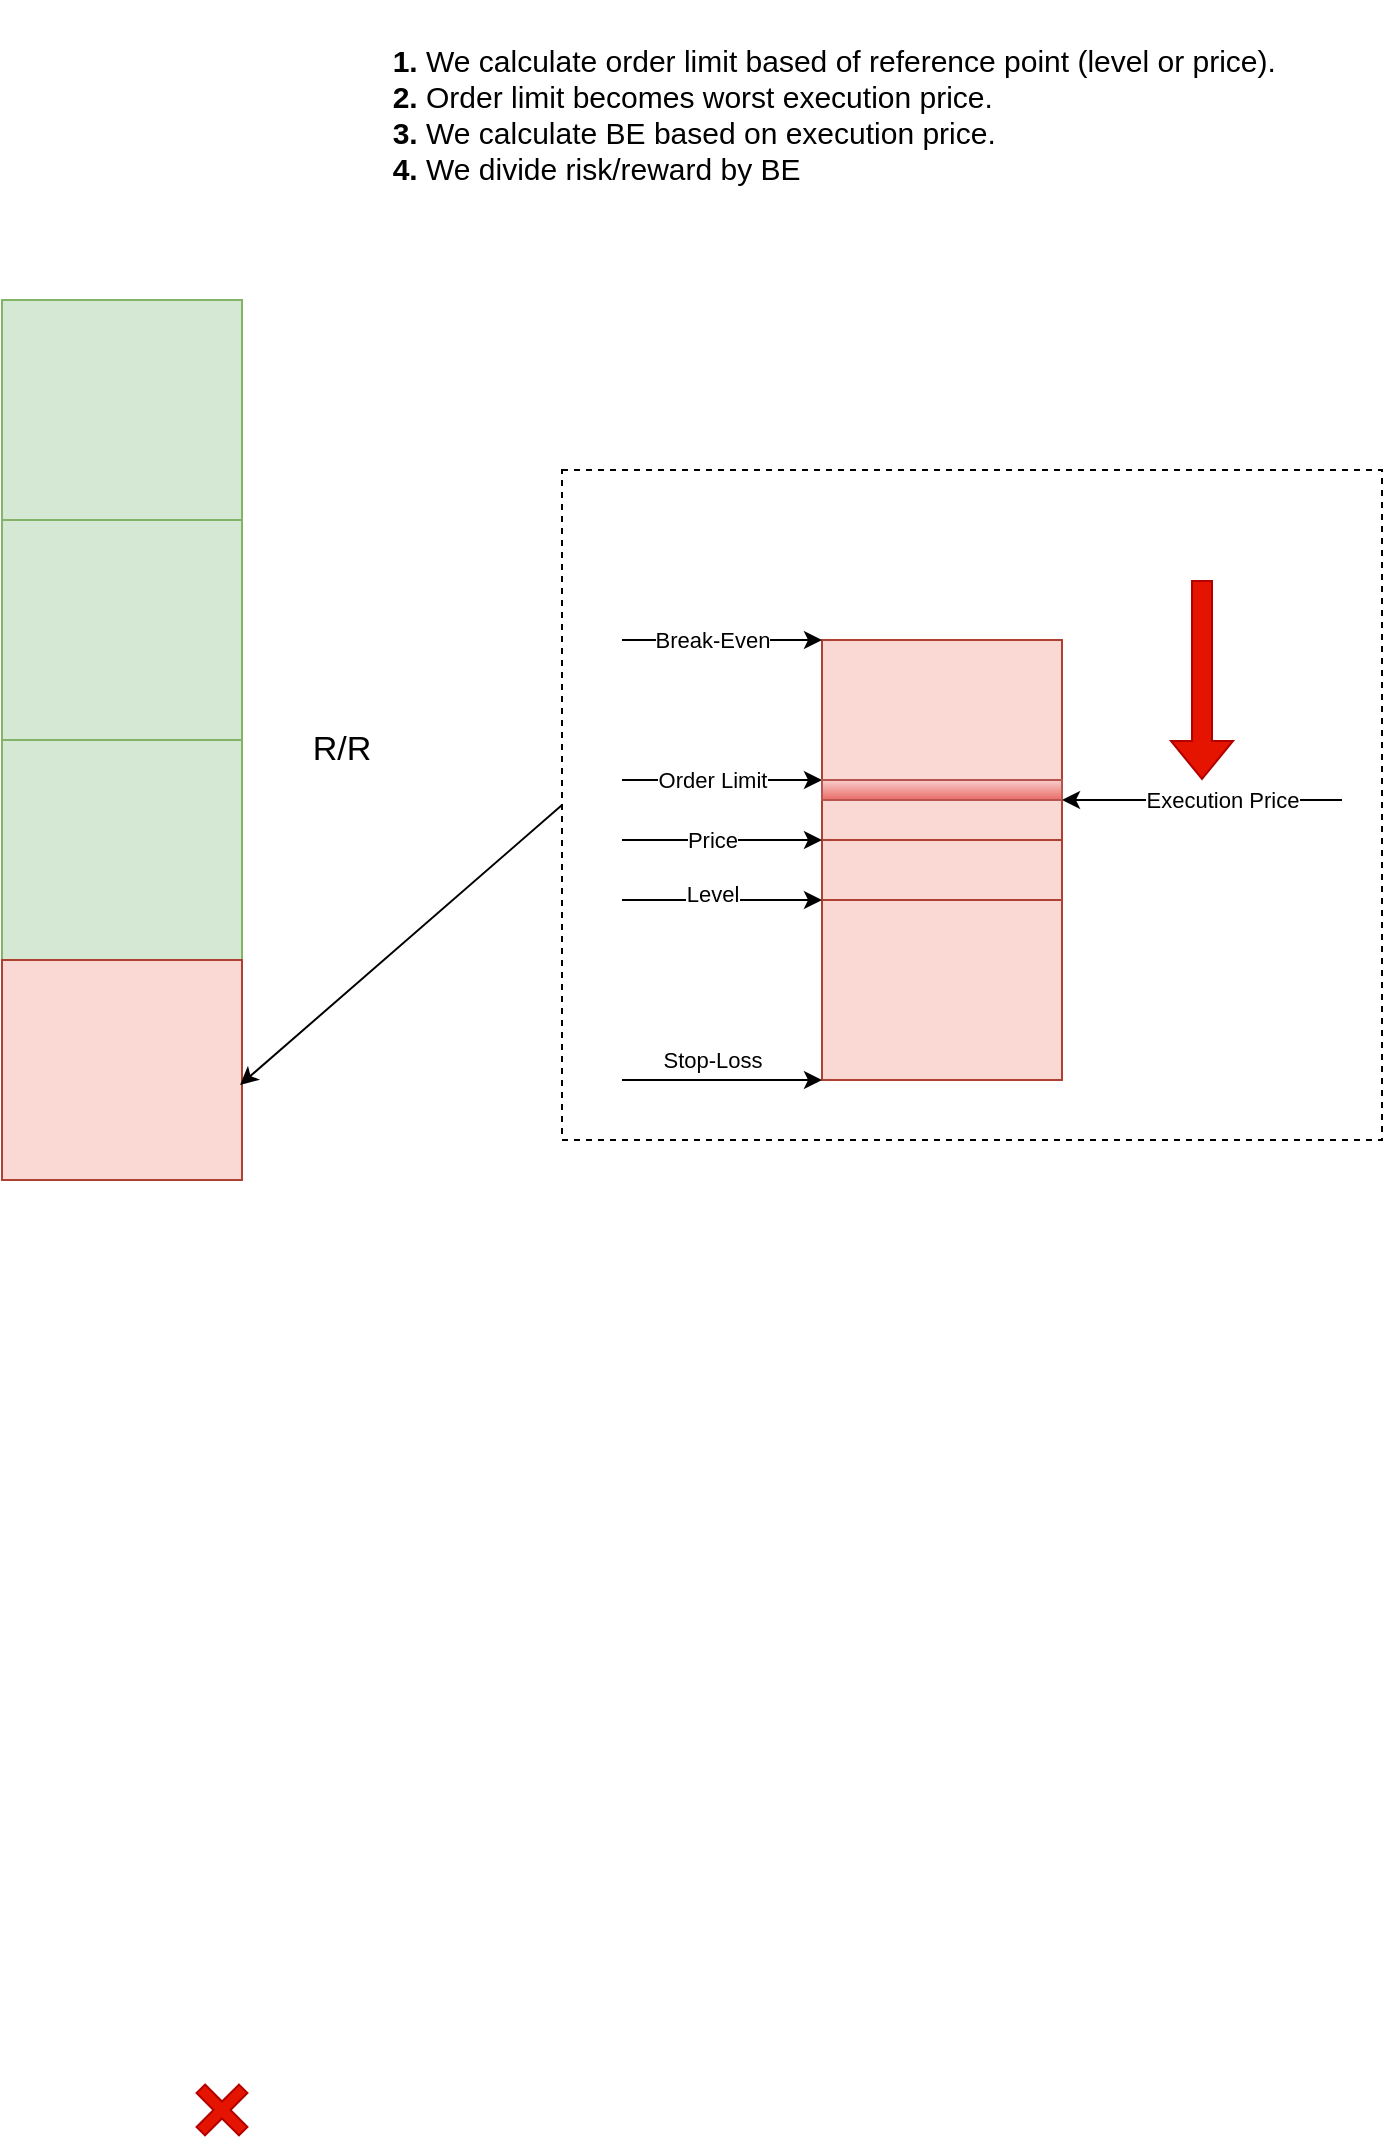 <mxfile version="24.1.0" type="device">
  <diagram name="Page-1" id="j-MaNXyUL6Ljd3Kbs1A1">
    <mxGraphModel dx="1434" dy="837" grid="1" gridSize="10" guides="1" tooltips="1" connect="1" arrows="1" fold="1" page="1" pageScale="1" pageWidth="850" pageHeight="1100" math="0" shadow="0">
      <root>
        <mxCell id="0" />
        <mxCell id="1" parent="0" />
        <mxCell id="G4bdY_BmcVsglZIs1OtU-32" value="" style="rounded=0;whiteSpace=wrap;html=1;fillColor=none;dashed=1;" vertex="1" parent="1">
          <mxGeometry x="380" y="285" width="410" height="335" as="geometry" />
        </mxCell>
        <mxCell id="k13MN9PNjsYVJc43l-up-2" value="" style="rounded=0;whiteSpace=wrap;html=1;fillColor=#d5e8d4;strokeColor=#82b366;" parent="1" vertex="1">
          <mxGeometry x="100" y="420" width="120" height="110" as="geometry" />
        </mxCell>
        <mxCell id="k13MN9PNjsYVJc43l-up-3" value="" style="rounded=0;whiteSpace=wrap;html=1;fillColor=#fad9d5;strokeColor=#ae4132;" parent="1" vertex="1">
          <mxGeometry x="100" y="530" width="120" height="110" as="geometry" />
        </mxCell>
        <mxCell id="k13MN9PNjsYVJc43l-up-45" value="" style="shape=cross;whiteSpace=wrap;html=1;rotation=45;fillColor=#e51400;fontColor=#ffffff;strokeColor=#B20000;" parent="1" vertex="1">
          <mxGeometry x="195" y="1090" width="30" height="30" as="geometry" />
        </mxCell>
        <mxCell id="G4bdY_BmcVsglZIs1OtU-1" value="" style="rounded=0;whiteSpace=wrap;html=1;fillColor=#d5e8d4;strokeColor=#82b366;" vertex="1" parent="1">
          <mxGeometry x="100" y="310" width="120" height="110" as="geometry" />
        </mxCell>
        <mxCell id="G4bdY_BmcVsglZIs1OtU-2" value="" style="rounded=0;whiteSpace=wrap;html=1;fillColor=#d5e8d4;strokeColor=#82b366;" vertex="1" parent="1">
          <mxGeometry x="100" y="200" width="120" height="110" as="geometry" />
        </mxCell>
        <mxCell id="G4bdY_BmcVsglZIs1OtU-3" value="R/R" style="text;html=1;align=center;verticalAlign=middle;whiteSpace=wrap;rounded=0;fontSize=17;" vertex="1" parent="1">
          <mxGeometry x="240" y="410" width="60" height="30" as="geometry" />
        </mxCell>
        <mxCell id="G4bdY_BmcVsglZIs1OtU-4" value="" style="rounded=0;whiteSpace=wrap;html=1;fillColor=#fad9d5;strokeColor=#ae4132;" vertex="1" parent="1">
          <mxGeometry x="510" y="500" width="120" height="90" as="geometry" />
        </mxCell>
        <mxCell id="G4bdY_BmcVsglZIs1OtU-6" value="" style="rounded=0;whiteSpace=wrap;html=1;fillColor=#fad9d5;strokeColor=#ae4132;" vertex="1" parent="1">
          <mxGeometry x="510" y="470" width="120" height="30" as="geometry" />
        </mxCell>
        <mxCell id="G4bdY_BmcVsglZIs1OtU-7" value="" style="rounded=0;whiteSpace=wrap;html=1;fillColor=#fad9d5;strokeColor=#ae4132;" vertex="1" parent="1">
          <mxGeometry x="510" y="440" width="120" height="30" as="geometry" />
        </mxCell>
        <mxCell id="G4bdY_BmcVsglZIs1OtU-8" value="" style="rounded=0;whiteSpace=wrap;html=1;fillColor=#fad9d5;strokeColor=#ae4132;" vertex="1" parent="1">
          <mxGeometry x="510" y="370" width="120" height="70" as="geometry" />
        </mxCell>
        <mxCell id="G4bdY_BmcVsglZIs1OtU-9" value="" style="endArrow=classic;html=1;rounded=0;entryX=0;entryY=1;entryDx=0;entryDy=0;" edge="1" parent="1" target="G4bdY_BmcVsglZIs1OtU-6">
          <mxGeometry width="50" height="50" relative="1" as="geometry">
            <mxPoint x="410" y="500" as="sourcePoint" />
            <mxPoint x="480" y="350" as="targetPoint" />
          </mxGeometry>
        </mxCell>
        <mxCell id="G4bdY_BmcVsglZIs1OtU-10" value="Level" style="edgeLabel;html=1;align=center;verticalAlign=middle;resizable=0;points=[];" vertex="1" connectable="0" parent="G4bdY_BmcVsglZIs1OtU-9">
          <mxGeometry x="-0.4" y="3" relative="1" as="geometry">
            <mxPoint x="15" as="offset" />
          </mxGeometry>
        </mxCell>
        <mxCell id="G4bdY_BmcVsglZIs1OtU-12" value="" style="endArrow=classic;html=1;rounded=0;entryX=0;entryY=1;entryDx=0;entryDy=0;" edge="1" parent="1">
          <mxGeometry width="50" height="50" relative="1" as="geometry">
            <mxPoint x="410" y="590" as="sourcePoint" />
            <mxPoint x="510" y="590" as="targetPoint" />
          </mxGeometry>
        </mxCell>
        <mxCell id="G4bdY_BmcVsglZIs1OtU-13" value="Stop-Loss" style="edgeLabel;html=1;align=center;verticalAlign=middle;resizable=0;points=[];" vertex="1" connectable="0" parent="G4bdY_BmcVsglZIs1OtU-12">
          <mxGeometry x="-0.4" y="3" relative="1" as="geometry">
            <mxPoint x="15" y="-7" as="offset" />
          </mxGeometry>
        </mxCell>
        <mxCell id="G4bdY_BmcVsglZIs1OtU-19" value="" style="endArrow=classic;html=1;rounded=0;entryX=0;entryY=1;entryDx=0;entryDy=0;" edge="1" parent="1">
          <mxGeometry width="50" height="50" relative="1" as="geometry">
            <mxPoint x="410" y="470" as="sourcePoint" />
            <mxPoint x="510" y="470" as="targetPoint" />
          </mxGeometry>
        </mxCell>
        <mxCell id="G4bdY_BmcVsglZIs1OtU-20" value="Price" style="edgeLabel;html=1;align=center;verticalAlign=middle;resizable=0;points=[];" vertex="1" connectable="0" parent="G4bdY_BmcVsglZIs1OtU-19">
          <mxGeometry x="-0.4" y="3" relative="1" as="geometry">
            <mxPoint x="15" y="3" as="offset" />
          </mxGeometry>
        </mxCell>
        <mxCell id="G4bdY_BmcVsglZIs1OtU-21" value="" style="endArrow=classic;html=1;rounded=0;entryX=0;entryY=1;entryDx=0;entryDy=0;" edge="1" parent="1">
          <mxGeometry width="50" height="50" relative="1" as="geometry">
            <mxPoint x="410" y="440" as="sourcePoint" />
            <mxPoint x="510" y="440" as="targetPoint" />
          </mxGeometry>
        </mxCell>
        <mxCell id="G4bdY_BmcVsglZIs1OtU-22" value="Order Limit" style="edgeLabel;html=1;align=center;verticalAlign=middle;resizable=0;points=[];" vertex="1" connectable="0" parent="G4bdY_BmcVsglZIs1OtU-21">
          <mxGeometry x="-0.4" y="3" relative="1" as="geometry">
            <mxPoint x="15" y="3" as="offset" />
          </mxGeometry>
        </mxCell>
        <mxCell id="G4bdY_BmcVsglZIs1OtU-24" value="" style="endArrow=classic;html=1;rounded=0;entryX=0;entryY=1;entryDx=0;entryDy=0;" edge="1" parent="1">
          <mxGeometry width="50" height="50" relative="1" as="geometry">
            <mxPoint x="410" y="370" as="sourcePoint" />
            <mxPoint x="510" y="370" as="targetPoint" />
          </mxGeometry>
        </mxCell>
        <mxCell id="G4bdY_BmcVsglZIs1OtU-25" value="Break-Even" style="edgeLabel;html=1;align=center;verticalAlign=middle;resizable=0;points=[];" vertex="1" connectable="0" parent="G4bdY_BmcVsglZIs1OtU-24">
          <mxGeometry x="-0.4" y="3" relative="1" as="geometry">
            <mxPoint x="15" y="3" as="offset" />
          </mxGeometry>
        </mxCell>
        <mxCell id="G4bdY_BmcVsglZIs1OtU-26" value="" style="rounded=0;whiteSpace=wrap;html=1;fillColor=#f8cecc;gradientColor=#ea6b66;strokeColor=#b85450;" vertex="1" parent="1">
          <mxGeometry x="510" y="440" width="120" height="10" as="geometry" />
        </mxCell>
        <mxCell id="G4bdY_BmcVsglZIs1OtU-28" value="" style="endArrow=classic;html=1;rounded=0;" edge="1" parent="1">
          <mxGeometry width="50" height="50" relative="1" as="geometry">
            <mxPoint x="770" y="450" as="sourcePoint" />
            <mxPoint x="630" y="450" as="targetPoint" />
          </mxGeometry>
        </mxCell>
        <mxCell id="G4bdY_BmcVsglZIs1OtU-29" value="Execution Price" style="edgeLabel;html=1;align=center;verticalAlign=middle;resizable=0;points=[];" vertex="1" connectable="0" parent="G4bdY_BmcVsglZIs1OtU-28">
          <mxGeometry x="-0.28" y="3" relative="1" as="geometry">
            <mxPoint x="-10" y="-3" as="offset" />
          </mxGeometry>
        </mxCell>
        <mxCell id="G4bdY_BmcVsglZIs1OtU-30" value="" style="shape=flexArrow;endArrow=classic;html=1;rounded=0;fillColor=#e51400;strokeColor=#B20000;" edge="1" parent="1">
          <mxGeometry width="50" height="50" relative="1" as="geometry">
            <mxPoint x="700" y="340" as="sourcePoint" />
            <mxPoint x="700" y="440" as="targetPoint" />
          </mxGeometry>
        </mxCell>
        <mxCell id="G4bdY_BmcVsglZIs1OtU-34" value="" style="endArrow=classic;html=1;rounded=0;exitX=0;exitY=0.5;exitDx=0;exitDy=0;entryX=0.992;entryY=0.568;entryDx=0;entryDy=0;entryPerimeter=0;" edge="1" parent="1" source="G4bdY_BmcVsglZIs1OtU-32" target="k13MN9PNjsYVJc43l-up-3">
          <mxGeometry width="50" height="50" relative="1" as="geometry">
            <mxPoint x="300" y="570" as="sourcePoint" />
            <mxPoint x="350" y="520" as="targetPoint" />
          </mxGeometry>
        </mxCell>
        <mxCell id="G4bdY_BmcVsglZIs1OtU-35" value="&lt;h1 style=&quot;margin-top: 0px; font-size: 15px;&quot;&gt;&lt;ol&gt;&lt;li&gt;&lt;span style=&quot;font-weight: normal;&quot;&gt;We calculate order limit based of reference point (level or price).&lt;/span&gt;&lt;/li&gt;&lt;li&gt;&lt;span style=&quot;font-weight: normal;&quot;&gt;Order limit becomes worst execution price.&lt;/span&gt;&lt;/li&gt;&lt;li&gt;&lt;span style=&quot;font-weight: normal;&quot;&gt;We calculate BE based on execution price.&lt;/span&gt;&lt;/li&gt;&lt;li&gt;&lt;span style=&quot;font-weight: normal;&quot;&gt;We divide risk/reward by BE&lt;/span&gt;&lt;/li&gt;&lt;/ol&gt;&lt;/h1&gt;" style="text;html=1;whiteSpace=wrap;overflow=hidden;rounded=0;" vertex="1" parent="1">
          <mxGeometry x="270" y="50" width="490" height="110" as="geometry" />
        </mxCell>
      </root>
    </mxGraphModel>
  </diagram>
</mxfile>
